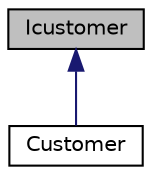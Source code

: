 digraph "Icustomer"
{
  edge [fontname="Helvetica",fontsize="10",labelfontname="Helvetica",labelfontsize="10"];
  node [fontname="Helvetica",fontsize="10",shape=record];
  Node1 [label="Icustomer",height=0.2,width=0.4,color="black", fillcolor="grey75", style="filled", fontcolor="black"];
  Node1 -> Node2 [dir="back",color="midnightblue",fontsize="10",style="solid",fontname="Helvetica"];
  Node2 [label="Customer",height=0.2,width=0.4,color="black", fillcolor="white", style="filled",URL="$classCustomer.html",tooltip="Class correspondant au simulateur du client qui va passer la commande (herite de Icustomer) ..."];
}
